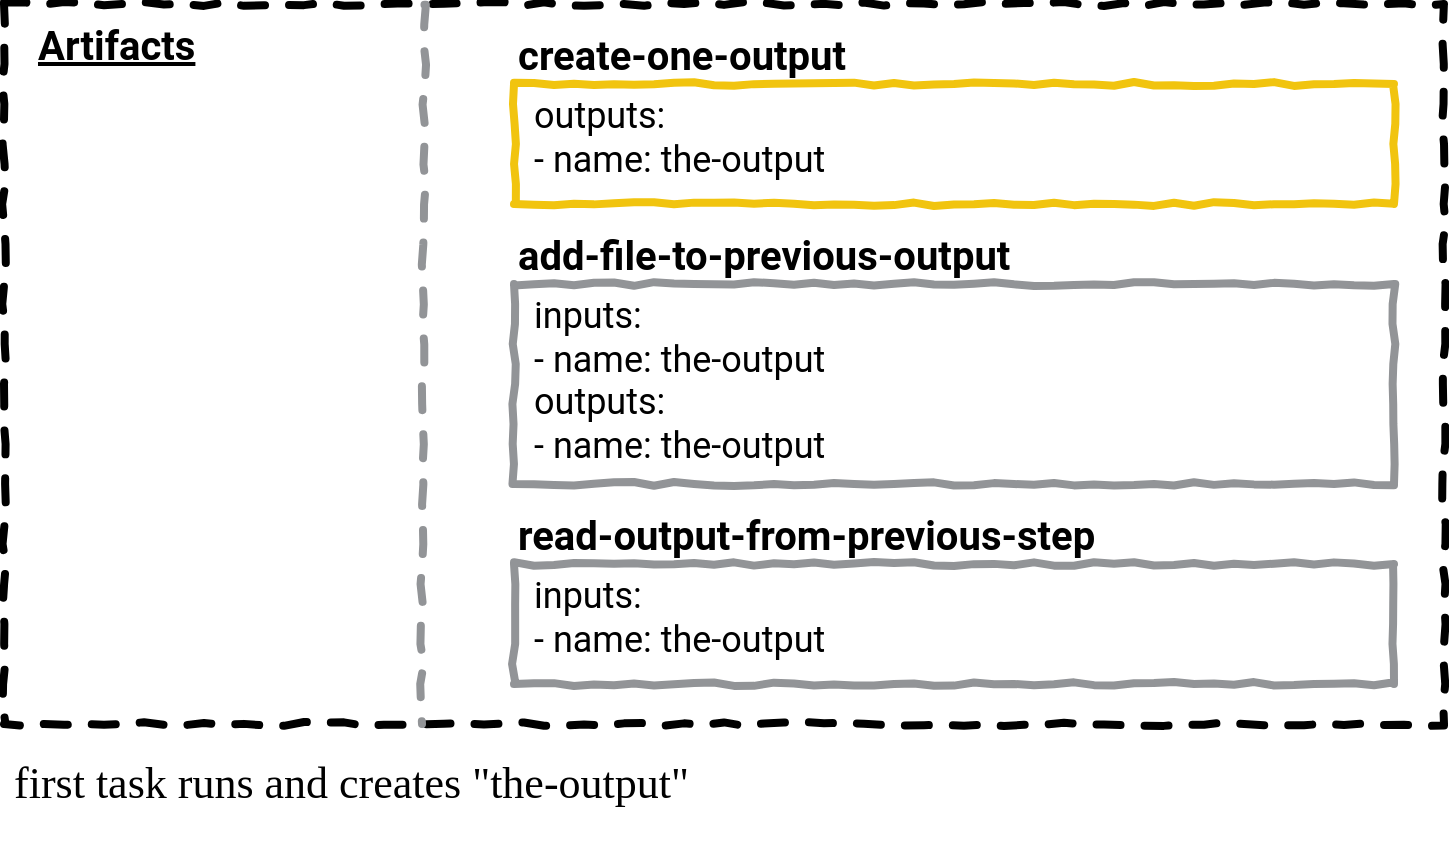 <mxfile version="13.0.3" type="device" pages="6"><diagram id="9t1ggBxOnCQHxcBDeTWR" name="01"><mxGraphModel dx="737" dy="669" grid="1" gridSize="10" guides="1" tooltips="1" connect="1" arrows="0" fold="1" page="1" pageScale="1" pageWidth="850" pageHeight="1100" math="0" shadow="0" extFonts="Roboto^https://fonts.googleapis.com/css?family=Roboto|Patrick Hand^https://fonts.googleapis.com/css?family=Patrick+Hand"><root><mxCell id="0"/><mxCell id="2QSZ0C084v6sTxYEn1Su-6" value="Untitled Layer" parent="0"/><mxCell id="2QSZ0C084v6sTxYEn1Su-1" value="" style="whiteSpace=wrap;html=1;dashed=1;strokeWidth=4;comic=1;fillColor=none;spacing=2;" parent="2QSZ0C084v6sTxYEn1Su-6" vertex="1"><mxGeometry x="65" y="320" width="720" height="360" as="geometry"/></mxCell><mxCell id="2QSZ0C084v6sTxYEn1Su-10" value="first task runs and creates &quot;the-output&quot;" style="text;html=1;strokeColor=none;fillColor=none;align=left;verticalAlign=top;whiteSpace=wrap;rounded=0;comic=1;fontFamily=Patrick Hand;FType=g;fontSize=22;" parent="2QSZ0C084v6sTxYEn1Su-6" vertex="1"><mxGeometry x="68" y="690" width="715" height="60" as="geometry"/></mxCell><mxCell id="2QSZ0C084v6sTxYEn1Su-18" value="" style="group;comic=0;" parent="2QSZ0C084v6sTxYEn1Su-6" vertex="1" connectable="0"><mxGeometry x="320" y="360" width="440" height="100" as="geometry"/></mxCell><mxCell id="2QSZ0C084v6sTxYEn1Su-12" value="&lt;b&gt;create-one-output&lt;br&gt;&lt;/b&gt;" style="rounded=0;whiteSpace=wrap;html=1;comic=1;strokeWidth=4;fillColor=none;fontFamily=Roboto;fontSize=20;align=left;labelPosition=center;verticalLabelPosition=top;verticalAlign=bottom;strokeColor=#f1c40f;fontColor=#000000;" parent="2QSZ0C084v6sTxYEn1Su-18" vertex="1"><mxGeometry width="440" height="60" as="geometry"/></mxCell><mxCell id="2QSZ0C084v6sTxYEn1Su-17" value="outputs:&lt;br&gt;- name: the-output" style="text;strokeColor=none;fillColor=none;align=left;verticalAlign=top;rounded=0;comic=1;fontFamily=Roboto;fontSize=18;spacing=0;labelPosition=center;verticalLabelPosition=middle;html=1;" parent="2QSZ0C084v6sTxYEn1Su-18" vertex="1"><mxGeometry x="10" width="190" height="50" as="geometry"/></mxCell><mxCell id="2QSZ0C084v6sTxYEn1Su-19" value="" style="group" parent="2QSZ0C084v6sTxYEn1Su-6" vertex="1" connectable="0"><mxGeometry x="320" y="460" width="440" height="100" as="geometry"/></mxCell><mxCell id="2QSZ0C084v6sTxYEn1Su-20" value="&lt;b&gt;add-file-to-previous-output&lt;br&gt;&lt;/b&gt;" style="rounded=0;whiteSpace=wrap;html=1;comic=1;strokeWidth=4;fillColor=none;fontFamily=Roboto;fontSize=20;align=left;labelPosition=center;verticalLabelPosition=top;verticalAlign=bottom;strokeColor=#929497;" parent="2QSZ0C084v6sTxYEn1Su-19" vertex="1"><mxGeometry width="440" height="100" as="geometry"/></mxCell><mxCell id="2QSZ0C084v6sTxYEn1Su-21" value="inputs:&lt;br&gt;- name: the-output&lt;br&gt;outputs:&lt;br&gt;- name: the-output" style="text;strokeColor=none;fillColor=none;align=left;verticalAlign=top;rounded=0;comic=1;fontFamily=Roboto;fontSize=18;spacing=0;labelPosition=center;verticalLabelPosition=middle;html=1;" parent="2QSZ0C084v6sTxYEn1Su-19" vertex="1"><mxGeometry x="10" width="190" height="100" as="geometry"/></mxCell><mxCell id="5yH4p8zWgpjLe0zDlxVh-1" value="Artifacts" style="text;html=1;strokeColor=none;fillColor=none;align=left;verticalAlign=middle;whiteSpace=wrap;rounded=0;comic=1;fontStyle=5;fontFamily=Roboto;FType=g;fontSize=20;" parent="2QSZ0C084v6sTxYEn1Su-6" vertex="1"><mxGeometry x="80" y="330" width="90" height="20" as="geometry"/></mxCell><mxCell id="2QSZ0C084v6sTxYEn1Su-5" value="" style="endArrow=none;dashed=1;html=1;strokeWidth=4;comic=1;anchorPointDirection=0;exitX=0.292;exitY=0.001;exitDx=0;exitDy=0;exitPerimeter=0;strokeColor=#929497;" parent="2QSZ0C084v6sTxYEn1Su-6" source="2QSZ0C084v6sTxYEn1Su-1" edge="1"><mxGeometry width="50" height="50" relative="1" as="geometry"><mxPoint x="275.96" y="329" as="sourcePoint"/><mxPoint x="274" y="680" as="targetPoint"/></mxGeometry></mxCell><mxCell id="RISU0n8lrbTuoP5aGb1o-1" value="" style="group" parent="2QSZ0C084v6sTxYEn1Su-6" vertex="1" connectable="0"><mxGeometry x="320" y="600" width="440" height="100" as="geometry"/></mxCell><mxCell id="RISU0n8lrbTuoP5aGb1o-2" value="&lt;b&gt;read-output-from-previous-step&lt;br&gt;&lt;/b&gt;" style="rounded=0;whiteSpace=wrap;html=1;comic=1;strokeWidth=4;fillColor=none;fontFamily=Roboto;fontSize=20;align=left;labelPosition=center;verticalLabelPosition=top;verticalAlign=bottom;strokeColor=#929497;" parent="RISU0n8lrbTuoP5aGb1o-1" vertex="1"><mxGeometry width="440" height="60" as="geometry"/></mxCell><mxCell id="RISU0n8lrbTuoP5aGb1o-3" value="inputs:&lt;br&gt;- name: the-output" style="text;strokeColor=none;fillColor=none;align=left;verticalAlign=top;rounded=0;comic=1;fontFamily=Roboto;fontSize=18;spacing=0;labelPosition=center;verticalLabelPosition=middle;html=1;" parent="RISU0n8lrbTuoP5aGb1o-1" vertex="1"><mxGeometry x="10" width="190" height="60" as="geometry"/></mxCell></root></mxGraphModel></diagram><diagram name="02" id="WcVoypxIX7AcGVe4WZ3n"><mxGraphModel dx="737" dy="669" grid="1" gridSize="10" guides="1" tooltips="1" connect="1" arrows="0" fold="1" page="1" pageScale="1" pageWidth="850" pageHeight="1100" math="0" shadow="0" extFonts="Roboto^https://fonts.googleapis.com/css?family=Roboto|Patrick Hand^https://fonts.googleapis.com/css?family=Patrick+Hand"><root><mxCell id="NWeRFtSvlAsP3nlMeRJq-0"/><mxCell id="NWeRFtSvlAsP3nlMeRJq-1" value="Untitled Layer" parent="NWeRFtSvlAsP3nlMeRJq-0"/><mxCell id="NWeRFtSvlAsP3nlMeRJq-2" value="" style="whiteSpace=wrap;html=1;dashed=1;strokeWidth=4;comic=1;fillColor=none;spacing=2;" vertex="1" parent="NWeRFtSvlAsP3nlMeRJq-1"><mxGeometry x="65" y="320" width="720" height="360" as="geometry"/></mxCell><mxCell id="NWeRFtSvlAsP3nlMeRJq-3" value="&quot;the-output&quot; is saved as an artifact. It contains a single file" style="text;html=1;strokeColor=none;fillColor=none;align=left;verticalAlign=top;whiteSpace=wrap;rounded=0;comic=1;fontFamily=Patrick Hand;FType=g;fontSize=22;" vertex="1" parent="NWeRFtSvlAsP3nlMeRJq-1"><mxGeometry x="68" y="690" width="715" height="60" as="geometry"/></mxCell><mxCell id="NWeRFtSvlAsP3nlMeRJq-4" value="" style="group;comic=0;" vertex="1" connectable="0" parent="NWeRFtSvlAsP3nlMeRJq-1"><mxGeometry x="320" y="360" width="440" height="100" as="geometry"/></mxCell><mxCell id="NWeRFtSvlAsP3nlMeRJq-5" value="&lt;b&gt;create-one-output&lt;br&gt;&lt;/b&gt;" style="rounded=0;whiteSpace=wrap;html=1;comic=1;strokeWidth=4;fillColor=none;fontFamily=Roboto;fontSize=20;align=left;labelPosition=center;verticalLabelPosition=top;verticalAlign=bottom;strokeColor=#12c560;fontColor=#000000;" vertex="1" parent="NWeRFtSvlAsP3nlMeRJq-4"><mxGeometry width="440" height="60" as="geometry"/></mxCell><mxCell id="NWeRFtSvlAsP3nlMeRJq-6" value="outputs:&lt;br&gt;- name: the-output" style="text;strokeColor=none;fillColor=none;align=left;verticalAlign=top;rounded=0;comic=1;fontFamily=Roboto;fontSize=18;spacing=0;labelPosition=center;verticalLabelPosition=middle;html=1;" vertex="1" parent="NWeRFtSvlAsP3nlMeRJq-4"><mxGeometry x="10" width="190" height="50" as="geometry"/></mxCell><mxCell id="NWeRFtSvlAsP3nlMeRJq-7" value="" style="group" vertex="1" connectable="0" parent="NWeRFtSvlAsP3nlMeRJq-1"><mxGeometry x="320" y="460" width="440" height="100" as="geometry"/></mxCell><mxCell id="NWeRFtSvlAsP3nlMeRJq-8" value="&lt;b&gt;add-file-to-previous-output&lt;br&gt;&lt;/b&gt;" style="rounded=0;whiteSpace=wrap;html=1;comic=1;strokeWidth=4;fillColor=none;fontFamily=Roboto;fontSize=20;align=left;labelPosition=center;verticalLabelPosition=top;verticalAlign=bottom;strokeColor=#929497;" vertex="1" parent="NWeRFtSvlAsP3nlMeRJq-7"><mxGeometry width="440" height="100" as="geometry"/></mxCell><mxCell id="NWeRFtSvlAsP3nlMeRJq-9" value="inputs:&lt;br&gt;- name: the-output&lt;br&gt;outputs:&lt;br&gt;- name: the-output" style="text;strokeColor=none;fillColor=none;align=left;verticalAlign=top;rounded=0;comic=1;fontFamily=Roboto;fontSize=18;spacing=0;labelPosition=center;verticalLabelPosition=middle;html=1;" vertex="1" parent="NWeRFtSvlAsP3nlMeRJq-7"><mxGeometry x="10" width="190" height="100" as="geometry"/></mxCell><mxCell id="NWeRFtSvlAsP3nlMeRJq-10" value="Artifacts" style="text;html=1;strokeColor=none;fillColor=none;align=left;verticalAlign=middle;whiteSpace=wrap;rounded=0;comic=1;fontStyle=5;fontFamily=Roboto;FType=g;fontSize=20;" vertex="1" parent="NWeRFtSvlAsP3nlMeRJq-1"><mxGeometry x="80" y="330" width="90" height="20" as="geometry"/></mxCell><mxCell id="NWeRFtSvlAsP3nlMeRJq-11" value="" style="endArrow=none;dashed=1;html=1;strokeWidth=4;comic=1;anchorPointDirection=0;exitX=0.292;exitY=0.001;exitDx=0;exitDy=0;exitPerimeter=0;strokeColor=#929497;" edge="1" parent="NWeRFtSvlAsP3nlMeRJq-1" source="NWeRFtSvlAsP3nlMeRJq-2"><mxGeometry width="50" height="50" relative="1" as="geometry"><mxPoint x="275.96" y="329" as="sourcePoint"/><mxPoint x="274" y="680" as="targetPoint"/></mxGeometry></mxCell><mxCell id="NWeRFtSvlAsP3nlMeRJq-12" value="" style="group" vertex="1" connectable="0" parent="NWeRFtSvlAsP3nlMeRJq-1"><mxGeometry x="320" y="600" width="440" height="100" as="geometry"/></mxCell><mxCell id="NWeRFtSvlAsP3nlMeRJq-13" value="&lt;b&gt;read-output-from-previous-step&lt;br&gt;&lt;/b&gt;" style="rounded=0;whiteSpace=wrap;html=1;comic=1;strokeWidth=4;fillColor=none;fontFamily=Roboto;fontSize=20;align=left;labelPosition=center;verticalLabelPosition=top;verticalAlign=bottom;strokeColor=#929497;" vertex="1" parent="NWeRFtSvlAsP3nlMeRJq-12"><mxGeometry width="440" height="60" as="geometry"/></mxCell><mxCell id="NWeRFtSvlAsP3nlMeRJq-14" value="inputs:&lt;br&gt;- name: the-output" style="text;strokeColor=none;fillColor=none;align=left;verticalAlign=top;rounded=0;comic=1;fontFamily=Roboto;fontSize=18;spacing=0;labelPosition=center;verticalLabelPosition=middle;html=1;" vertex="1" parent="NWeRFtSvlAsP3nlMeRJq-12"><mxGeometry x="10" width="190" height="60" as="geometry"/></mxCell><mxCell id="5MyD3hXliPhY8ObjULfq-0" value="" style="group" vertex="1" connectable="0" parent="NWeRFtSvlAsP3nlMeRJq-1"><mxGeometry x="80" y="360" width="160" height="130" as="geometry"/></mxCell><mxCell id="5MyD3hXliPhY8ObjULfq-1" value="" style="shape=card;whiteSpace=wrap;html=1;comic=1;strokeWidth=2;fillColor=none;direction=south;" vertex="1" parent="5MyD3hXliPhY8ObjULfq-0"><mxGeometry width="160" height="60" as="geometry"/></mxCell><mxCell id="5MyD3hXliPhY8ObjULfq-2" value="the-output" style="text;html=1;strokeColor=none;fillColor=none;align=left;verticalAlign=middle;whiteSpace=wrap;rounded=0;comic=1;fontFamily=Roboto;fontSize=20;fontStyle=1" vertex="1" parent="5MyD3hXliPhY8ObjULfq-0"><mxGeometry x="4" y="3" width="126" height="20" as="geometry"/></mxCell><mxCell id="5MyD3hXliPhY8ObjULfq-3" value="./file1" style="text;html=1;strokeColor=none;fillColor=none;align=center;verticalAlign=middle;whiteSpace=wrap;rounded=0;comic=1;fontFamily=Roboto;fontSize=18;" vertex="1" parent="5MyD3hXliPhY8ObjULfq-0"><mxGeometry x="4" y="32" width="40" height="20" as="geometry"/></mxCell><mxCell id="5MyD3hXliPhY8ObjULfq-4" value="" style="endArrow=none;html=1;strokeColor=#000000;strokeWidth=2;fontFamily=Roboto;fontSize=18;exitX=0.5;exitY=1;exitDx=0;exitDy=0;exitPerimeter=0;anchorPointDirection=0;" edge="1" parent="5MyD3hXliPhY8ObjULfq-0" source="5MyD3hXliPhY8ObjULfq-1"><mxGeometry width="50" height="50" relative="1" as="geometry"><mxPoint x="110" y="80" as="sourcePoint"/><mxPoint x="160" y="30" as="targetPoint"/></mxGeometry></mxCell><mxCell id="Vgbv3ct-Ebbbn9kIba5l-0" value="" style="endArrow=none;html=1;strokeColor=#4A90E2;strokeWidth=2;fontFamily=Roboto;fontSize=20;entryX=-0.001;entryY=0.437;entryDx=0;entryDy=0;entryPerimeter=0;exitX=0.688;exitY=-0.004;exitDx=0;exitDy=0;exitPerimeter=0;startArrow=block;startFill=1;comic=0;curved=1;" edge="1" parent="NWeRFtSvlAsP3nlMeRJq-1"><mxGeometry width="50" height="50" relative="1" as="geometry"><mxPoint x="240.64" y="401.28" as="sourcePoint"/><mxPoint x="319.56" y="403.7" as="targetPoint"/><Array as="points"><mxPoint x="290" y="390"/></Array></mxGeometry></mxCell></root></mxGraphModel></diagram><diagram name="03" id="6wvvbQJMIrqA_H_wr-gN"><mxGraphModel dx="737" dy="669" grid="1" gridSize="10" guides="1" tooltips="1" connect="1" arrows="0" fold="1" page="1" pageScale="1" pageWidth="850" pageHeight="1100" math="0" shadow="0" extFonts="Roboto^https://fonts.googleapis.com/css?family=Roboto|Patrick Hand^https://fonts.googleapis.com/css?family=Patrick+Hand"><root><mxCell id="J6Ghr3mR11CtlSPdODOV-0"/><mxCell id="J6Ghr3mR11CtlSPdODOV-1" value="Untitled Layer" parent="J6Ghr3mR11CtlSPdODOV-0"/><mxCell id="J6Ghr3mR11CtlSPdODOV-2" value="" style="whiteSpace=wrap;html=1;dashed=1;strokeWidth=4;comic=1;fillColor=none;spacing=2;" vertex="1" parent="J6Ghr3mR11CtlSPdODOV-1"><mxGeometry x="65" y="320" width="720" height="360" as="geometry"/></mxCell><mxCell id="J6Ghr3mR11CtlSPdODOV-3" value="&quot;the-output&quot; is sent to the second task where &quot;file2&quot; is added" style="text;html=1;strokeColor=none;fillColor=none;align=left;verticalAlign=top;whiteSpace=wrap;rounded=0;comic=1;fontFamily=Patrick Hand;FType=g;fontSize=22;" vertex="1" parent="J6Ghr3mR11CtlSPdODOV-1"><mxGeometry x="68" y="690" width="715" height="60" as="geometry"/></mxCell><mxCell id="J6Ghr3mR11CtlSPdODOV-4" value="" style="group;comic=0;" vertex="1" connectable="0" parent="J6Ghr3mR11CtlSPdODOV-1"><mxGeometry x="320" y="360" width="440" height="100" as="geometry"/></mxCell><mxCell id="J6Ghr3mR11CtlSPdODOV-5" value="&lt;b&gt;create-one-output&lt;br&gt;&lt;/b&gt;" style="rounded=0;whiteSpace=wrap;html=1;comic=1;strokeWidth=4;fillColor=none;fontFamily=Roboto;fontSize=20;align=left;labelPosition=center;verticalLabelPosition=top;verticalAlign=bottom;strokeColor=#12c560;fontColor=#000000;" vertex="1" parent="J6Ghr3mR11CtlSPdODOV-4"><mxGeometry width="440" height="60" as="geometry"/></mxCell><mxCell id="J6Ghr3mR11CtlSPdODOV-6" value="outputs:&lt;br&gt;- name: the-output" style="text;strokeColor=none;fillColor=none;align=left;verticalAlign=top;rounded=0;comic=1;fontFamily=Roboto;fontSize=18;spacing=0;labelPosition=center;verticalLabelPosition=middle;html=1;" vertex="1" parent="J6Ghr3mR11CtlSPdODOV-4"><mxGeometry x="10" width="190" height="50" as="geometry"/></mxCell><mxCell id="J6Ghr3mR11CtlSPdODOV-7" value="" style="group" vertex="1" connectable="0" parent="J6Ghr3mR11CtlSPdODOV-1"><mxGeometry x="320" y="460" width="440" height="100" as="geometry"/></mxCell><mxCell id="J6Ghr3mR11CtlSPdODOV-8" value="&lt;b&gt;add-file-to-previous-output&lt;br&gt;&lt;/b&gt;" style="rounded=0;whiteSpace=wrap;html=1;comic=1;strokeWidth=4;fillColor=none;fontFamily=Roboto;fontSize=20;align=left;labelPosition=center;verticalLabelPosition=top;verticalAlign=bottom;strokeColor=#f1c40f;fontColor=#000000;" vertex="1" parent="J6Ghr3mR11CtlSPdODOV-7"><mxGeometry width="440" height="100" as="geometry"/></mxCell><mxCell id="J6Ghr3mR11CtlSPdODOV-9" value="inputs:&lt;br&gt;- name: the-output&lt;br&gt;outputs:&lt;br&gt;- name: the-output" style="text;strokeColor=none;fillColor=none;align=left;verticalAlign=top;rounded=0;comic=1;fontFamily=Roboto;fontSize=18;spacing=0;labelPosition=center;verticalLabelPosition=middle;html=1;" vertex="1" parent="J6Ghr3mR11CtlSPdODOV-7"><mxGeometry x="10" width="190" height="100" as="geometry"/></mxCell><mxCell id="J6Ghr3mR11CtlSPdODOV-10" value="Artifacts" style="text;html=1;strokeColor=none;fillColor=none;align=left;verticalAlign=middle;whiteSpace=wrap;rounded=0;comic=1;fontStyle=5;fontFamily=Roboto;FType=g;fontSize=20;" vertex="1" parent="J6Ghr3mR11CtlSPdODOV-1"><mxGeometry x="80" y="330" width="90" height="20" as="geometry"/></mxCell><mxCell id="J6Ghr3mR11CtlSPdODOV-11" value="" style="endArrow=none;dashed=1;html=1;strokeWidth=4;comic=1;anchorPointDirection=0;exitX=0.292;exitY=0.001;exitDx=0;exitDy=0;exitPerimeter=0;strokeColor=#929497;" edge="1" parent="J6Ghr3mR11CtlSPdODOV-1" source="J6Ghr3mR11CtlSPdODOV-2"><mxGeometry width="50" height="50" relative="1" as="geometry"><mxPoint x="275.96" y="329" as="sourcePoint"/><mxPoint x="274" y="680" as="targetPoint"/></mxGeometry></mxCell><mxCell id="J6Ghr3mR11CtlSPdODOV-12" value="" style="group" vertex="1" connectable="0" parent="J6Ghr3mR11CtlSPdODOV-1"><mxGeometry x="320" y="600" width="440" height="100" as="geometry"/></mxCell><mxCell id="J6Ghr3mR11CtlSPdODOV-13" value="&lt;b&gt;read-output-from-previous-step&lt;br&gt;&lt;/b&gt;" style="rounded=0;whiteSpace=wrap;html=1;comic=1;strokeWidth=4;fillColor=none;fontFamily=Roboto;fontSize=20;align=left;labelPosition=center;verticalLabelPosition=top;verticalAlign=bottom;strokeColor=#929497;" vertex="1" parent="J6Ghr3mR11CtlSPdODOV-12"><mxGeometry width="440" height="60" as="geometry"/></mxCell><mxCell id="J6Ghr3mR11CtlSPdODOV-14" value="inputs:&lt;br&gt;- name: the-output" style="text;strokeColor=none;fillColor=none;align=left;verticalAlign=top;rounded=0;comic=1;fontFamily=Roboto;fontSize=18;spacing=0;labelPosition=center;verticalLabelPosition=middle;html=1;" vertex="1" parent="J6Ghr3mR11CtlSPdODOV-12"><mxGeometry x="10" width="190" height="60" as="geometry"/></mxCell><mxCell id="J6Ghr3mR11CtlSPdODOV-15" value="" style="group" vertex="1" connectable="0" parent="J6Ghr3mR11CtlSPdODOV-1"><mxGeometry x="80" y="360" width="160" height="130" as="geometry"/></mxCell><mxCell id="J6Ghr3mR11CtlSPdODOV-16" value="" style="shape=card;whiteSpace=wrap;html=1;comic=1;strokeWidth=2;fillColor=none;direction=south;" vertex="1" parent="J6Ghr3mR11CtlSPdODOV-15"><mxGeometry width="160" height="60" as="geometry"/></mxCell><mxCell id="J6Ghr3mR11CtlSPdODOV-17" value="the-output" style="text;html=1;strokeColor=none;fillColor=none;align=left;verticalAlign=middle;whiteSpace=wrap;rounded=0;comic=1;fontFamily=Roboto;fontSize=20;fontStyle=1" vertex="1" parent="J6Ghr3mR11CtlSPdODOV-15"><mxGeometry x="4" y="3" width="126" height="20" as="geometry"/></mxCell><mxCell id="J6Ghr3mR11CtlSPdODOV-18" value="./file1" style="text;html=1;strokeColor=none;fillColor=none;align=center;verticalAlign=middle;whiteSpace=wrap;rounded=0;comic=1;fontFamily=Roboto;fontSize=18;" vertex="1" parent="J6Ghr3mR11CtlSPdODOV-15"><mxGeometry x="4" y="32" width="40" height="20" as="geometry"/></mxCell><mxCell id="J6Ghr3mR11CtlSPdODOV-19" value="" style="endArrow=none;html=1;strokeColor=#000000;strokeWidth=2;fontFamily=Roboto;fontSize=18;exitX=0.5;exitY=1;exitDx=0;exitDy=0;exitPerimeter=0;anchorPointDirection=0;" edge="1" parent="J6Ghr3mR11CtlSPdODOV-15" source="J6Ghr3mR11CtlSPdODOV-16"><mxGeometry width="50" height="50" relative="1" as="geometry"><mxPoint x="110" y="80" as="sourcePoint"/><mxPoint x="160" y="30" as="targetPoint"/></mxGeometry></mxCell><mxCell id="J6Ghr3mR11CtlSPdODOV-20" value="" style="endArrow=block;html=1;strokeColor=#4A90E2;strokeWidth=2;fontFamily=Roboto;fontSize=20;entryX=0;entryY=0.5;entryDx=0;entryDy=0;exitX=1.017;exitY=0.252;exitDx=0;exitDy=0;exitPerimeter=0;startArrow=none;startFill=0;comic=0;curved=1;endFill=1;" edge="1" parent="J6Ghr3mR11CtlSPdODOV-1" target="J6Ghr3mR11CtlSPdODOV-8" source="J6Ghr3mR11CtlSPdODOV-16"><mxGeometry width="50" height="50" relative="1" as="geometry"><mxPoint x="240.64" y="401.28" as="sourcePoint"/><mxPoint x="319.56" y="403.7" as="targetPoint"/><Array as="points"><mxPoint x="200" y="520"/></Array></mxGeometry></mxCell></root></mxGraphModel></diagram><diagram name="04" id="iyz1Ac5nHfhadce08BDn"><mxGraphModel dx="737" dy="669" grid="1" gridSize="10" guides="1" tooltips="1" connect="1" arrows="0" fold="1" page="1" pageScale="1" pageWidth="850" pageHeight="1100" math="0" shadow="0" extFonts="Roboto^https://fonts.googleapis.com/css?family=Roboto|Patrick Hand^https://fonts.googleapis.com/css?family=Patrick+Hand"><root><mxCell id="ZGhyVr-pw1sgvW8ti-57-0"/><mxCell id="ZGhyVr-pw1sgvW8ti-57-1" value="Untitled Layer" parent="ZGhyVr-pw1sgvW8ti-57-0"/><mxCell id="ZGhyVr-pw1sgvW8ti-57-2" value="" style="whiteSpace=wrap;html=1;dashed=1;strokeWidth=4;comic=1;fillColor=none;spacing=2;" vertex="1" parent="ZGhyVr-pw1sgvW8ti-57-1"><mxGeometry x="65" y="320" width="720" height="360" as="geometry"/></mxCell><mxCell id="ZGhyVr-pw1sgvW8ti-57-3" value="when the second task finishes &quot;the-output&quot; is overwritten with the contents of the task" style="text;html=1;strokeColor=none;fillColor=none;align=left;verticalAlign=top;whiteSpace=wrap;rounded=0;comic=1;fontFamily=Patrick Hand;FType=g;fontSize=22;" vertex="1" parent="ZGhyVr-pw1sgvW8ti-57-1"><mxGeometry x="68" y="690" width="715" height="60" as="geometry"/></mxCell><mxCell id="ZGhyVr-pw1sgvW8ti-57-4" value="" style="group;comic=0;" vertex="1" connectable="0" parent="ZGhyVr-pw1sgvW8ti-57-1"><mxGeometry x="320" y="360" width="440" height="100" as="geometry"/></mxCell><mxCell id="ZGhyVr-pw1sgvW8ti-57-5" value="&lt;b&gt;create-one-output&lt;br&gt;&lt;/b&gt;" style="rounded=0;whiteSpace=wrap;html=1;comic=1;strokeWidth=4;fillColor=none;fontFamily=Roboto;fontSize=20;align=left;labelPosition=center;verticalLabelPosition=top;verticalAlign=bottom;strokeColor=#12c560;fontColor=#000000;" vertex="1" parent="ZGhyVr-pw1sgvW8ti-57-4"><mxGeometry width="440" height="60" as="geometry"/></mxCell><mxCell id="ZGhyVr-pw1sgvW8ti-57-6" value="outputs:&lt;br&gt;- name: the-output" style="text;strokeColor=none;fillColor=none;align=left;verticalAlign=top;rounded=0;comic=1;fontFamily=Roboto;fontSize=18;spacing=0;labelPosition=center;verticalLabelPosition=middle;html=1;" vertex="1" parent="ZGhyVr-pw1sgvW8ti-57-4"><mxGeometry x="10" width="190" height="50" as="geometry"/></mxCell><mxCell id="ZGhyVr-pw1sgvW8ti-57-7" value="" style="group" vertex="1" connectable="0" parent="ZGhyVr-pw1sgvW8ti-57-1"><mxGeometry x="320" y="460" width="440" height="100" as="geometry"/></mxCell><mxCell id="ZGhyVr-pw1sgvW8ti-57-8" value="&lt;b&gt;add-file-to-previous-output&lt;br&gt;&lt;/b&gt;" style="rounded=0;whiteSpace=wrap;html=1;comic=1;strokeWidth=4;fillColor=none;fontFamily=Roboto;fontSize=20;align=left;labelPosition=center;verticalLabelPosition=top;verticalAlign=bottom;strokeColor=#12c560;fontColor=#000000;" vertex="1" parent="ZGhyVr-pw1sgvW8ti-57-7"><mxGeometry width="440" height="100" as="geometry"/></mxCell><mxCell id="ZGhyVr-pw1sgvW8ti-57-9" value="inputs:&lt;br&gt;- name: the-output&lt;br&gt;outputs:&lt;br&gt;- name: the-output" style="text;strokeColor=none;fillColor=none;align=left;verticalAlign=top;rounded=0;comic=1;fontFamily=Roboto;fontSize=18;spacing=0;labelPosition=center;verticalLabelPosition=middle;html=1;" vertex="1" parent="ZGhyVr-pw1sgvW8ti-57-7"><mxGeometry x="10" width="190" height="100" as="geometry"/></mxCell><mxCell id="ZGhyVr-pw1sgvW8ti-57-10" value="Artifacts" style="text;html=1;strokeColor=none;fillColor=none;align=left;verticalAlign=middle;whiteSpace=wrap;rounded=0;comic=1;fontStyle=5;fontFamily=Roboto;FType=g;fontSize=20;" vertex="1" parent="ZGhyVr-pw1sgvW8ti-57-1"><mxGeometry x="80" y="330" width="90" height="20" as="geometry"/></mxCell><mxCell id="ZGhyVr-pw1sgvW8ti-57-11" value="" style="endArrow=none;dashed=1;html=1;strokeWidth=4;comic=1;anchorPointDirection=0;exitX=0.292;exitY=0.001;exitDx=0;exitDy=0;exitPerimeter=0;strokeColor=#929497;" edge="1" parent="ZGhyVr-pw1sgvW8ti-57-1" source="ZGhyVr-pw1sgvW8ti-57-2"><mxGeometry width="50" height="50" relative="1" as="geometry"><mxPoint x="275.96" y="329" as="sourcePoint"/><mxPoint x="274" y="680" as="targetPoint"/></mxGeometry></mxCell><mxCell id="ZGhyVr-pw1sgvW8ti-57-12" value="" style="group" vertex="1" connectable="0" parent="ZGhyVr-pw1sgvW8ti-57-1"><mxGeometry x="320" y="600" width="440" height="100" as="geometry"/></mxCell><mxCell id="ZGhyVr-pw1sgvW8ti-57-13" value="&lt;b&gt;read-output-from-previous-step&lt;br&gt;&lt;/b&gt;" style="rounded=0;whiteSpace=wrap;html=1;comic=1;strokeWidth=4;fillColor=none;fontFamily=Roboto;fontSize=20;align=left;labelPosition=center;verticalLabelPosition=top;verticalAlign=bottom;strokeColor=#929497;" vertex="1" parent="ZGhyVr-pw1sgvW8ti-57-12"><mxGeometry width="440" height="60" as="geometry"/></mxCell><mxCell id="ZGhyVr-pw1sgvW8ti-57-14" value="inputs:&lt;br&gt;- name: the-output" style="text;strokeColor=none;fillColor=none;align=left;verticalAlign=top;rounded=0;comic=1;fontFamily=Roboto;fontSize=18;spacing=0;labelPosition=center;verticalLabelPosition=middle;html=1;" vertex="1" parent="ZGhyVr-pw1sgvW8ti-57-12"><mxGeometry x="10" width="190" height="60" as="geometry"/></mxCell><mxCell id="ZGhyVr-pw1sgvW8ti-57-15" value="" style="group" vertex="1" connectable="0" parent="ZGhyVr-pw1sgvW8ti-57-1"><mxGeometry x="80" y="360" width="160" height="130" as="geometry"/></mxCell><mxCell id="ZGhyVr-pw1sgvW8ti-57-16" value="" style="shape=card;whiteSpace=wrap;html=1;comic=1;strokeWidth=2;fillColor=none;direction=south;" vertex="1" parent="ZGhyVr-pw1sgvW8ti-57-15"><mxGeometry width="160" height="90" as="geometry"/></mxCell><mxCell id="ZGhyVr-pw1sgvW8ti-57-17" value="the-output" style="text;html=1;strokeColor=none;fillColor=none;align=left;verticalAlign=middle;whiteSpace=wrap;rounded=0;comic=1;fontFamily=Roboto;fontSize=20;fontStyle=1" vertex="1" parent="ZGhyVr-pw1sgvW8ti-57-15"><mxGeometry x="4" y="3" width="126" height="20" as="geometry"/></mxCell><mxCell id="ZGhyVr-pw1sgvW8ti-57-18" value="./file1&lt;br&gt;./file2" style="text;html=1;strokeColor=none;fillColor=none;align=left;verticalAlign=top;whiteSpace=wrap;rounded=0;comic=1;fontFamily=Roboto;fontSize=18;" vertex="1" parent="ZGhyVr-pw1sgvW8ti-57-15"><mxGeometry x="4" y="32" width="126" height="48" as="geometry"/></mxCell><mxCell id="ZGhyVr-pw1sgvW8ti-57-19" value="" style="endArrow=none;html=1;strokeColor=#000000;strokeWidth=2;fontFamily=Roboto;fontSize=18;anchorPointDirection=0;exitX=0.352;exitY=1.002;exitDx=0;exitDy=0;exitPerimeter=0;" edge="1" parent="ZGhyVr-pw1sgvW8ti-57-15" source="ZGhyVr-pw1sgvW8ti-57-16"><mxGeometry width="50" height="50" relative="1" as="geometry"><mxPoint x="1" y="30" as="sourcePoint"/><mxPoint x="160" y="30" as="targetPoint"/></mxGeometry></mxCell><mxCell id="ZGhyVr-pw1sgvW8ti-57-20" value="" style="endArrow=none;html=1;strokeColor=#4A90E2;strokeWidth=2;fontFamily=Roboto;fontSize=20;entryX=0;entryY=0.5;entryDx=0;entryDy=0;exitX=1.017;exitY=0.252;exitDx=0;exitDy=0;exitPerimeter=0;startArrow=block;startFill=1;comic=0;curved=1;endFill=0;" edge="1" parent="ZGhyVr-pw1sgvW8ti-57-1" source="ZGhyVr-pw1sgvW8ti-57-16" target="ZGhyVr-pw1sgvW8ti-57-8"><mxGeometry width="50" height="50" relative="1" as="geometry"><mxPoint x="240.64" y="401.28" as="sourcePoint"/><mxPoint x="319.56" y="403.7" as="targetPoint"/><Array as="points"><mxPoint x="200" y="520"/></Array></mxGeometry></mxCell></root></mxGraphModel></diagram><diagram name="05" id="YropTIkcIyN_9WjHCF1e"><mxGraphModel dx="737" dy="669" grid="1" gridSize="10" guides="1" tooltips="1" connect="1" arrows="0" fold="1" page="1" pageScale="1" pageWidth="850" pageHeight="1100" math="0" shadow="0" extFonts="Roboto^https://fonts.googleapis.com/css?family=Roboto|Patrick Hand^https://fonts.googleapis.com/css?family=Patrick+Hand"><root><mxCell id="Wo6olNztpNLKOpaROb2D-0"/><mxCell id="Wo6olNztpNLKOpaROb2D-1" value="Untitled Layer" parent="Wo6olNztpNLKOpaROb2D-0"/><mxCell id="Wo6olNztpNLKOpaROb2D-2" value="" style="whiteSpace=wrap;html=1;dashed=1;strokeWidth=4;comic=1;fillColor=none;spacing=2;" vertex="1" parent="Wo6olNztpNLKOpaROb2D-1"><mxGeometry x="65" y="320" width="720" height="360" as="geometry"/></mxCell><mxCell id="Wo6olNztpNLKOpaROb2D-3" value="the final version of the artifact is sent to the final task which reads both files" style="text;html=1;strokeColor=none;fillColor=none;align=left;verticalAlign=top;whiteSpace=wrap;rounded=0;comic=1;fontFamily=Patrick Hand;FType=g;fontSize=22;" vertex="1" parent="Wo6olNztpNLKOpaROb2D-1"><mxGeometry x="68" y="690" width="715" height="60" as="geometry"/></mxCell><mxCell id="Wo6olNztpNLKOpaROb2D-4" value="" style="group;comic=0;" vertex="1" connectable="0" parent="Wo6olNztpNLKOpaROb2D-1"><mxGeometry x="320" y="360" width="440" height="100" as="geometry"/></mxCell><mxCell id="Wo6olNztpNLKOpaROb2D-5" value="&lt;b&gt;create-one-output&lt;br&gt;&lt;/b&gt;" style="rounded=0;whiteSpace=wrap;html=1;comic=1;strokeWidth=4;fillColor=none;fontFamily=Roboto;fontSize=20;align=left;labelPosition=center;verticalLabelPosition=top;verticalAlign=bottom;strokeColor=#12c560;fontColor=#000000;" vertex="1" parent="Wo6olNztpNLKOpaROb2D-4"><mxGeometry width="440" height="60" as="geometry"/></mxCell><mxCell id="Wo6olNztpNLKOpaROb2D-6" value="outputs:&lt;br&gt;- name: the-output" style="text;strokeColor=none;fillColor=none;align=left;verticalAlign=top;rounded=0;comic=1;fontFamily=Roboto;fontSize=18;spacing=0;labelPosition=center;verticalLabelPosition=middle;html=1;" vertex="1" parent="Wo6olNztpNLKOpaROb2D-4"><mxGeometry x="10" width="190" height="50" as="geometry"/></mxCell><mxCell id="Wo6olNztpNLKOpaROb2D-7" value="" style="group" vertex="1" connectable="0" parent="Wo6olNztpNLKOpaROb2D-1"><mxGeometry x="320" y="460" width="440" height="100" as="geometry"/></mxCell><mxCell id="Wo6olNztpNLKOpaROb2D-8" value="&lt;b&gt;add-file-to-previous-output&lt;br&gt;&lt;/b&gt;" style="rounded=0;whiteSpace=wrap;html=1;comic=1;strokeWidth=4;fillColor=none;fontFamily=Roboto;fontSize=20;align=left;labelPosition=center;verticalLabelPosition=top;verticalAlign=bottom;strokeColor=#12c560;fontColor=#000000;" vertex="1" parent="Wo6olNztpNLKOpaROb2D-7"><mxGeometry width="440" height="100" as="geometry"/></mxCell><mxCell id="Wo6olNztpNLKOpaROb2D-9" value="inputs:&lt;br&gt;- name: the-output&lt;br&gt;outputs:&lt;br&gt;- name: the-output" style="text;strokeColor=none;fillColor=none;align=left;verticalAlign=top;rounded=0;comic=1;fontFamily=Roboto;fontSize=18;spacing=0;labelPosition=center;verticalLabelPosition=middle;html=1;" vertex="1" parent="Wo6olNztpNLKOpaROb2D-7"><mxGeometry x="10" width="190" height="100" as="geometry"/></mxCell><mxCell id="Wo6olNztpNLKOpaROb2D-10" value="Artifacts" style="text;html=1;strokeColor=none;fillColor=none;align=left;verticalAlign=middle;whiteSpace=wrap;rounded=0;comic=1;fontStyle=5;fontFamily=Roboto;FType=g;fontSize=20;" vertex="1" parent="Wo6olNztpNLKOpaROb2D-1"><mxGeometry x="80" y="330" width="90" height="20" as="geometry"/></mxCell><mxCell id="Wo6olNztpNLKOpaROb2D-11" value="" style="endArrow=none;dashed=1;html=1;strokeWidth=4;comic=1;anchorPointDirection=0;exitX=0.292;exitY=0.001;exitDx=0;exitDy=0;exitPerimeter=0;strokeColor=#929497;" edge="1" parent="Wo6olNztpNLKOpaROb2D-1" source="Wo6olNztpNLKOpaROb2D-2"><mxGeometry width="50" height="50" relative="1" as="geometry"><mxPoint x="275.96" y="329" as="sourcePoint"/><mxPoint x="274" y="680" as="targetPoint"/></mxGeometry></mxCell><mxCell id="Wo6olNztpNLKOpaROb2D-12" value="" style="group" vertex="1" connectable="0" parent="Wo6olNztpNLKOpaROb2D-1"><mxGeometry x="320" y="600" width="440" height="100" as="geometry"/></mxCell><mxCell id="Wo6olNztpNLKOpaROb2D-13" value="&lt;b&gt;read-output-from-previous-step&lt;br&gt;&lt;/b&gt;" style="rounded=0;whiteSpace=wrap;html=1;comic=1;strokeWidth=4;fillColor=none;fontFamily=Roboto;fontSize=20;align=left;labelPosition=center;verticalLabelPosition=top;verticalAlign=bottom;strokeColor=#f1c40f;fontColor=#000000;" vertex="1" parent="Wo6olNztpNLKOpaROb2D-12"><mxGeometry width="440" height="60" as="geometry"/></mxCell><mxCell id="Wo6olNztpNLKOpaROb2D-14" value="inputs:&lt;br&gt;- name: the-output" style="text;strokeColor=none;fillColor=none;align=left;verticalAlign=top;rounded=0;comic=1;fontFamily=Roboto;fontSize=18;spacing=0;labelPosition=center;verticalLabelPosition=middle;html=1;" vertex="1" parent="Wo6olNztpNLKOpaROb2D-12"><mxGeometry x="10" width="190" height="60" as="geometry"/></mxCell><mxCell id="Wo6olNztpNLKOpaROb2D-15" value="" style="group" vertex="1" connectable="0" parent="Wo6olNztpNLKOpaROb2D-1"><mxGeometry x="80" y="360" width="160" height="130" as="geometry"/></mxCell><mxCell id="Wo6olNztpNLKOpaROb2D-16" value="" style="shape=card;whiteSpace=wrap;html=1;comic=1;strokeWidth=2;fillColor=none;direction=south;" vertex="1" parent="Wo6olNztpNLKOpaROb2D-15"><mxGeometry width="160" height="90" as="geometry"/></mxCell><mxCell id="Wo6olNztpNLKOpaROb2D-17" value="the-output" style="text;html=1;strokeColor=none;fillColor=none;align=left;verticalAlign=middle;whiteSpace=wrap;rounded=0;comic=1;fontFamily=Roboto;fontSize=20;fontStyle=1" vertex="1" parent="Wo6olNztpNLKOpaROb2D-15"><mxGeometry x="4" y="3" width="126" height="20" as="geometry"/></mxCell><mxCell id="Wo6olNztpNLKOpaROb2D-18" value="./file1&lt;br&gt;./file2" style="text;html=1;strokeColor=none;fillColor=none;align=left;verticalAlign=top;whiteSpace=wrap;rounded=0;comic=1;fontFamily=Roboto;fontSize=18;" vertex="1" parent="Wo6olNztpNLKOpaROb2D-15"><mxGeometry x="4" y="32" width="126" height="48" as="geometry"/></mxCell><mxCell id="Wo6olNztpNLKOpaROb2D-19" value="" style="endArrow=none;html=1;strokeColor=#000000;strokeWidth=2;fontFamily=Roboto;fontSize=18;anchorPointDirection=0;exitX=0.352;exitY=1.002;exitDx=0;exitDy=0;exitPerimeter=0;" edge="1" parent="Wo6olNztpNLKOpaROb2D-15" source="Wo6olNztpNLKOpaROb2D-16"><mxGeometry width="50" height="50" relative="1" as="geometry"><mxPoint x="1" y="30" as="sourcePoint"/><mxPoint x="160" y="30" as="targetPoint"/></mxGeometry></mxCell><mxCell id="Wo6olNztpNLKOpaROb2D-20" value="" style="endArrow=block;html=1;strokeColor=#4A90E2;strokeWidth=2;fontFamily=Roboto;fontSize=20;entryX=0;entryY=0.5;entryDx=0;entryDy=0;exitX=1.017;exitY=0.252;exitDx=0;exitDy=0;exitPerimeter=0;startArrow=none;startFill=0;comic=0;curved=1;endFill=1;" edge="1" parent="Wo6olNztpNLKOpaROb2D-1" source="Wo6olNztpNLKOpaROb2D-16" target="Wo6olNztpNLKOpaROb2D-13"><mxGeometry width="50" height="50" relative="1" as="geometry"><mxPoint x="240.64" y="401.28" as="sourcePoint"/><mxPoint x="319.56" y="403.7" as="targetPoint"/><Array as="points"><mxPoint x="220" y="640"/></Array></mxGeometry></mxCell></root></mxGraphModel></diagram><diagram name="06" id="r6ILH62vu366mMDryQ9x"><mxGraphModel dx="737" dy="669" grid="1" gridSize="10" guides="1" tooltips="1" connect="1" arrows="0" fold="1" page="1" pageScale="1" pageWidth="850" pageHeight="1100" math="0" shadow="0" extFonts="Roboto^https://fonts.googleapis.com/css?family=Roboto|Patrick Hand^https://fonts.googleapis.com/css?family=Patrick+Hand"><root><mxCell id="9LUhV0Ap7BbnW6Og3Ulo-0"/><mxCell id="9LUhV0Ap7BbnW6Og3Ulo-1" value="Untitled Layer" parent="9LUhV0Ap7BbnW6Og3Ulo-0"/><mxCell id="9LUhV0Ap7BbnW6Og3Ulo-2" value="" style="whiteSpace=wrap;html=1;dashed=1;strokeWidth=4;comic=1;fillColor=none;spacing=2;" vertex="1" parent="9LUhV0Ap7BbnW6Og3Ulo-1"><mxGeometry x="65" y="320" width="720" height="360" as="geometry"/></mxCell><mxCell id="9LUhV0Ap7BbnW6Og3Ulo-3" value="and the job finishes successfully!" style="text;html=1;strokeColor=none;fillColor=none;align=left;verticalAlign=top;whiteSpace=wrap;rounded=0;comic=1;fontFamily=Patrick Hand;FType=g;fontSize=22;" vertex="1" parent="9LUhV0Ap7BbnW6Og3Ulo-1"><mxGeometry x="68" y="690" width="715" height="60" as="geometry"/></mxCell><mxCell id="9LUhV0Ap7BbnW6Og3Ulo-4" value="" style="group;comic=0;" vertex="1" connectable="0" parent="9LUhV0Ap7BbnW6Og3Ulo-1"><mxGeometry x="320" y="360" width="440" height="100" as="geometry"/></mxCell><mxCell id="9LUhV0Ap7BbnW6Og3Ulo-5" value="&lt;b&gt;create-one-output&lt;br&gt;&lt;/b&gt;" style="rounded=0;whiteSpace=wrap;html=1;comic=1;strokeWidth=4;fillColor=none;fontFamily=Roboto;fontSize=20;align=left;labelPosition=center;verticalLabelPosition=top;verticalAlign=bottom;strokeColor=#12c560;fontColor=#000000;" vertex="1" parent="9LUhV0Ap7BbnW6Og3Ulo-4"><mxGeometry width="440" height="60" as="geometry"/></mxCell><mxCell id="9LUhV0Ap7BbnW6Og3Ulo-6" value="outputs:&lt;br&gt;- name: the-output" style="text;strokeColor=none;fillColor=none;align=left;verticalAlign=top;rounded=0;comic=1;fontFamily=Roboto;fontSize=18;spacing=0;labelPosition=center;verticalLabelPosition=middle;html=1;" vertex="1" parent="9LUhV0Ap7BbnW6Og3Ulo-4"><mxGeometry x="10" width="190" height="50" as="geometry"/></mxCell><mxCell id="9LUhV0Ap7BbnW6Og3Ulo-7" value="" style="group" vertex="1" connectable="0" parent="9LUhV0Ap7BbnW6Og3Ulo-1"><mxGeometry x="320" y="460" width="440" height="100" as="geometry"/></mxCell><mxCell id="9LUhV0Ap7BbnW6Og3Ulo-8" value="&lt;b&gt;add-file-to-previous-output&lt;br&gt;&lt;/b&gt;" style="rounded=0;whiteSpace=wrap;html=1;comic=1;strokeWidth=4;fillColor=none;fontFamily=Roboto;fontSize=20;align=left;labelPosition=center;verticalLabelPosition=top;verticalAlign=bottom;strokeColor=#12c560;fontColor=#000000;" vertex="1" parent="9LUhV0Ap7BbnW6Og3Ulo-7"><mxGeometry width="440" height="100" as="geometry"/></mxCell><mxCell id="9LUhV0Ap7BbnW6Og3Ulo-9" value="inputs:&lt;br&gt;- name: the-output&lt;br&gt;outputs:&lt;br&gt;- name: the-output" style="text;strokeColor=none;fillColor=none;align=left;verticalAlign=top;rounded=0;comic=1;fontFamily=Roboto;fontSize=18;spacing=0;labelPosition=center;verticalLabelPosition=middle;html=1;" vertex="1" parent="9LUhV0Ap7BbnW6Og3Ulo-7"><mxGeometry x="10" width="190" height="100" as="geometry"/></mxCell><mxCell id="9LUhV0Ap7BbnW6Og3Ulo-10" value="Artifacts" style="text;html=1;strokeColor=none;fillColor=none;align=left;verticalAlign=middle;whiteSpace=wrap;rounded=0;comic=1;fontStyle=5;fontFamily=Roboto;FType=g;fontSize=20;" vertex="1" parent="9LUhV0Ap7BbnW6Og3Ulo-1"><mxGeometry x="80" y="330" width="90" height="20" as="geometry"/></mxCell><mxCell id="9LUhV0Ap7BbnW6Og3Ulo-11" value="" style="endArrow=none;dashed=1;html=1;strokeWidth=4;comic=1;anchorPointDirection=0;exitX=0.292;exitY=0.001;exitDx=0;exitDy=0;exitPerimeter=0;strokeColor=#929497;" edge="1" parent="9LUhV0Ap7BbnW6Og3Ulo-1" source="9LUhV0Ap7BbnW6Og3Ulo-2"><mxGeometry width="50" height="50" relative="1" as="geometry"><mxPoint x="275.96" y="329" as="sourcePoint"/><mxPoint x="274" y="680" as="targetPoint"/></mxGeometry></mxCell><mxCell id="9LUhV0Ap7BbnW6Og3Ulo-12" value="" style="group" vertex="1" connectable="0" parent="9LUhV0Ap7BbnW6Og3Ulo-1"><mxGeometry x="320" y="600" width="440" height="100" as="geometry"/></mxCell><mxCell id="9LUhV0Ap7BbnW6Og3Ulo-13" value="&lt;b&gt;read-output-from-previous-step&lt;br&gt;&lt;/b&gt;" style="rounded=0;whiteSpace=wrap;html=1;comic=1;strokeWidth=4;fillColor=none;fontFamily=Roboto;fontSize=20;align=left;labelPosition=center;verticalLabelPosition=top;verticalAlign=bottom;strokeColor=#12c560;fontColor=#000000;" vertex="1" parent="9LUhV0Ap7BbnW6Og3Ulo-12"><mxGeometry width="440" height="60" as="geometry"/></mxCell><mxCell id="9LUhV0Ap7BbnW6Og3Ulo-14" value="inputs:&lt;br&gt;- name: the-output" style="text;strokeColor=none;fillColor=none;align=left;verticalAlign=top;rounded=0;comic=1;fontFamily=Roboto;fontSize=18;spacing=0;labelPosition=center;verticalLabelPosition=middle;html=1;" vertex="1" parent="9LUhV0Ap7BbnW6Og3Ulo-12"><mxGeometry x="10" width="190" height="60" as="geometry"/></mxCell></root></mxGraphModel></diagram></mxfile>